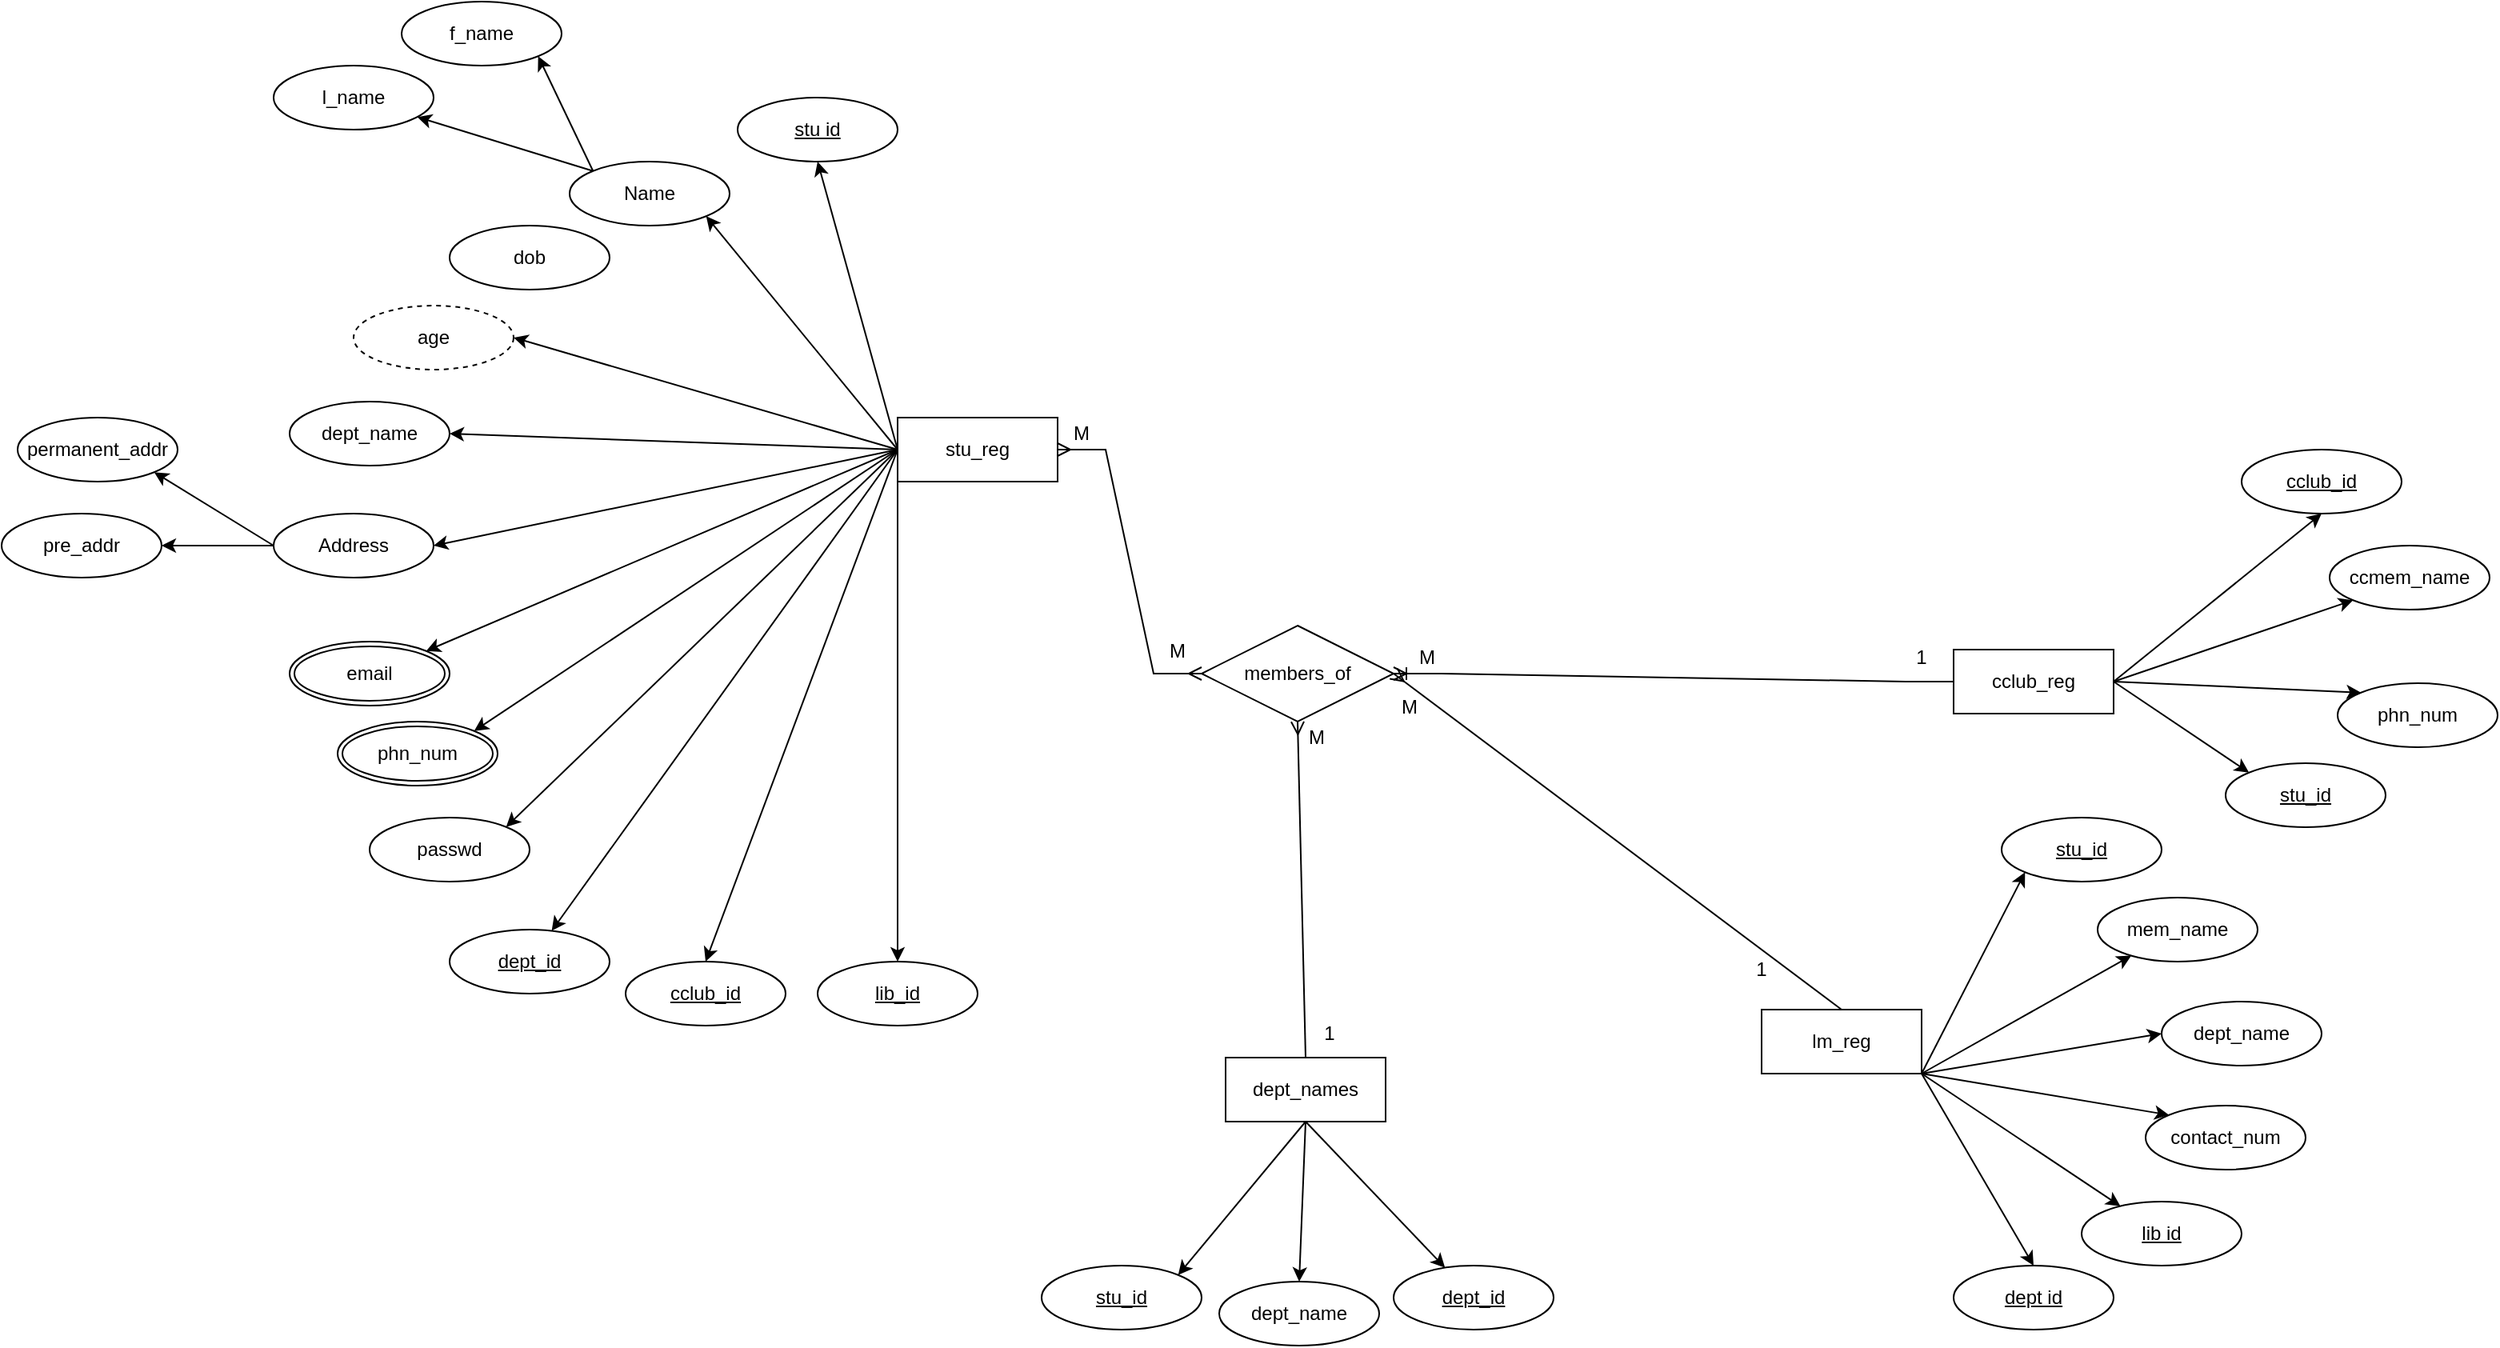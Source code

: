 <mxfile version="24.8.6">
  <diagram name="Page-1" id="FUyRpt19oXOtmJlVeC61">
    <mxGraphModel dx="3749" dy="1074" grid="1" gridSize="10" guides="1" tooltips="1" connect="1" arrows="1" fold="1" page="1" pageScale="1" pageWidth="850" pageHeight="1100" math="0" shadow="0">
      <root>
        <mxCell id="0" />
        <mxCell id="1" parent="0" />
        <mxCell id="2KL5Yd7e3QJ7qZri2CN5-1" value="stu id" style="ellipse;whiteSpace=wrap;html=1;align=center;fontStyle=4;" parent="1" vertex="1">
          <mxGeometry x="-420" y="150" width="100" height="40" as="geometry" />
        </mxCell>
        <mxCell id="2KL5Yd7e3QJ7qZri2CN5-2" value="f_name" style="ellipse;whiteSpace=wrap;html=1;align=center;" parent="1" vertex="1">
          <mxGeometry x="-630" y="90" width="100" height="40" as="geometry" />
        </mxCell>
        <mxCell id="2KL5Yd7e3QJ7qZri2CN5-3" value="members_of" style="shape=rhombus;perimeter=rhombusPerimeter;whiteSpace=wrap;html=1;align=center;" parent="1" vertex="1">
          <mxGeometry x="-130" y="480" width="120" height="60" as="geometry" />
        </mxCell>
        <mxCell id="2KL5Yd7e3QJ7qZri2CN5-11" style="rounded=0;orthogonalLoop=1;jettySize=auto;html=1;exitX=0;exitY=0.5;exitDx=0;exitDy=0;entryX=1;entryY=1;entryDx=0;entryDy=0;" parent="1" source="2KL5Yd7e3QJ7qZri2CN5-6" target="2KL5Yd7e3QJ7qZri2CN5-10" edge="1">
          <mxGeometry relative="1" as="geometry" />
        </mxCell>
        <mxCell id="2KL5Yd7e3QJ7qZri2CN5-14" style="rounded=0;orthogonalLoop=1;jettySize=auto;html=1;exitX=0;exitY=0.5;exitDx=0;exitDy=0;entryX=0.5;entryY=1;entryDx=0;entryDy=0;" parent="1" source="2KL5Yd7e3QJ7qZri2CN5-6" target="2KL5Yd7e3QJ7qZri2CN5-1" edge="1">
          <mxGeometry relative="1" as="geometry" />
        </mxCell>
        <mxCell id="2KL5Yd7e3QJ7qZri2CN5-16" style="rounded=0;orthogonalLoop=1;jettySize=auto;html=1;exitX=0;exitY=0.5;exitDx=0;exitDy=0;entryX=1;entryY=0.5;entryDx=0;entryDy=0;" parent="1" source="2KL5Yd7e3QJ7qZri2CN5-6" target="2KL5Yd7e3QJ7qZri2CN5-9" edge="1">
          <mxGeometry relative="1" as="geometry" />
        </mxCell>
        <mxCell id="2KL5Yd7e3QJ7qZri2CN5-20" style="rounded=0;orthogonalLoop=1;jettySize=auto;html=1;exitX=0;exitY=0.5;exitDx=0;exitDy=0;entryX=1;entryY=0.5;entryDx=0;entryDy=0;" parent="1" source="2KL5Yd7e3QJ7qZri2CN5-6" target="2KL5Yd7e3QJ7qZri2CN5-17" edge="1">
          <mxGeometry relative="1" as="geometry">
            <mxPoint x="-320" y="380" as="sourcePoint" />
          </mxGeometry>
        </mxCell>
        <mxCell id="2KL5Yd7e3QJ7qZri2CN5-21" style="rounded=0;orthogonalLoop=1;jettySize=auto;html=1;exitX=0;exitY=0.5;exitDx=0;exitDy=0;entryX=1;entryY=0;entryDx=0;entryDy=0;" parent="1" source="2KL5Yd7e3QJ7qZri2CN5-6" target="2KL5Yd7e3QJ7qZri2CN5-18" edge="1">
          <mxGeometry relative="1" as="geometry" />
        </mxCell>
        <mxCell id="2KL5Yd7e3QJ7qZri2CN5-22" style="rounded=0;orthogonalLoop=1;jettySize=auto;html=1;exitX=0;exitY=0.5;exitDx=0;exitDy=0;entryX=1;entryY=0;entryDx=0;entryDy=0;" parent="1" source="2KL5Yd7e3QJ7qZri2CN5-6" target="2KL5Yd7e3QJ7qZri2CN5-19" edge="1">
          <mxGeometry relative="1" as="geometry">
            <mxPoint x="-620" y="540" as="targetPoint" />
          </mxGeometry>
        </mxCell>
        <mxCell id="9Y6JlHBwCMwmrNG0bI4D-5" style="rounded=0;orthogonalLoop=1;jettySize=auto;html=1;exitX=0;exitY=0.5;exitDx=0;exitDy=0;entryX=1;entryY=0.5;entryDx=0;entryDy=0;" parent="1" source="2KL5Yd7e3QJ7qZri2CN5-6" target="9Y6JlHBwCMwmrNG0bI4D-4" edge="1">
          <mxGeometry relative="1" as="geometry" />
        </mxCell>
        <mxCell id="9Y6JlHBwCMwmrNG0bI4D-9" style="rounded=0;orthogonalLoop=1;jettySize=auto;html=1;exitX=0;exitY=0.5;exitDx=0;exitDy=0;" parent="1" source="2KL5Yd7e3QJ7qZri2CN5-6" target="9Y6JlHBwCMwmrNG0bI4D-8" edge="1">
          <mxGeometry relative="1" as="geometry" />
        </mxCell>
        <mxCell id="9Y6JlHBwCMwmrNG0bI4D-13" style="rounded=0;orthogonalLoop=1;jettySize=auto;html=1;exitX=0;exitY=0.5;exitDx=0;exitDy=0;entryX=0.5;entryY=0;entryDx=0;entryDy=0;" parent="1" source="2KL5Yd7e3QJ7qZri2CN5-6" target="9Y6JlHBwCMwmrNG0bI4D-11" edge="1">
          <mxGeometry relative="1" as="geometry" />
        </mxCell>
        <mxCell id="9Y6JlHBwCMwmrNG0bI4D-14" style="rounded=0;orthogonalLoop=1;jettySize=auto;html=1;exitX=0;exitY=0.5;exitDx=0;exitDy=0;" parent="1" source="2KL5Yd7e3QJ7qZri2CN5-6" target="9Y6JlHBwCMwmrNG0bI4D-12" edge="1">
          <mxGeometry relative="1" as="geometry" />
        </mxCell>
        <mxCell id="RbWCfdoK0NttepPL5Ol_-14" style="rounded=0;orthogonalLoop=1;jettySize=auto;html=1;exitX=0;exitY=0.5;exitDx=0;exitDy=0;entryX=1;entryY=0;entryDx=0;entryDy=0;" edge="1" parent="1" source="2KL5Yd7e3QJ7qZri2CN5-6" target="9Y6JlHBwCMwmrNG0bI4D-41">
          <mxGeometry relative="1" as="geometry" />
        </mxCell>
        <mxCell id="2KL5Yd7e3QJ7qZri2CN5-6" value="stu_reg" style="whiteSpace=wrap;html=1;align=center;" parent="1" vertex="1">
          <mxGeometry x="-320" y="350" width="100" height="40" as="geometry" />
        </mxCell>
        <mxCell id="2KL5Yd7e3QJ7qZri2CN5-8" value="l_name" style="ellipse;whiteSpace=wrap;html=1;align=center;" parent="1" vertex="1">
          <mxGeometry x="-710" y="130" width="100" height="40" as="geometry" />
        </mxCell>
        <mxCell id="2KL5Yd7e3QJ7qZri2CN5-9" value="age" style="ellipse;whiteSpace=wrap;html=1;align=center;dashed=1;" parent="1" vertex="1">
          <mxGeometry x="-660" y="280" width="100" height="40" as="geometry" />
        </mxCell>
        <mxCell id="2KL5Yd7e3QJ7qZri2CN5-12" style="rounded=0;orthogonalLoop=1;jettySize=auto;html=1;exitX=0;exitY=0;exitDx=0;exitDy=0;" parent="1" source="2KL5Yd7e3QJ7qZri2CN5-10" target="2KL5Yd7e3QJ7qZri2CN5-8" edge="1">
          <mxGeometry relative="1" as="geometry" />
        </mxCell>
        <mxCell id="2KL5Yd7e3QJ7qZri2CN5-13" style="rounded=0;orthogonalLoop=1;jettySize=auto;html=1;exitX=0;exitY=0;exitDx=0;exitDy=0;entryX=1;entryY=1;entryDx=0;entryDy=0;" parent="1" source="2KL5Yd7e3QJ7qZri2CN5-10" target="2KL5Yd7e3QJ7qZri2CN5-2" edge="1">
          <mxGeometry relative="1" as="geometry" />
        </mxCell>
        <mxCell id="2KL5Yd7e3QJ7qZri2CN5-10" value="Name" style="ellipse;whiteSpace=wrap;html=1;align=center;" parent="1" vertex="1">
          <mxGeometry x="-525" y="190" width="100" height="40" as="geometry" />
        </mxCell>
        <mxCell id="2KL5Yd7e3QJ7qZri2CN5-26" style="rounded=0;orthogonalLoop=1;jettySize=auto;html=1;exitX=0;exitY=0.5;exitDx=0;exitDy=0;entryX=1;entryY=0.5;entryDx=0;entryDy=0;" parent="1" source="2KL5Yd7e3QJ7qZri2CN5-17" target="2KL5Yd7e3QJ7qZri2CN5-25" edge="1">
          <mxGeometry relative="1" as="geometry" />
        </mxCell>
        <mxCell id="2KL5Yd7e3QJ7qZri2CN5-27" style="rounded=0;orthogonalLoop=1;jettySize=auto;html=1;exitX=0;exitY=0.5;exitDx=0;exitDy=0;entryX=1;entryY=1;entryDx=0;entryDy=0;" parent="1" source="2KL5Yd7e3QJ7qZri2CN5-17" target="2KL5Yd7e3QJ7qZri2CN5-24" edge="1">
          <mxGeometry relative="1" as="geometry" />
        </mxCell>
        <mxCell id="2KL5Yd7e3QJ7qZri2CN5-17" value="Address" style="ellipse;whiteSpace=wrap;html=1;align=center;" parent="1" vertex="1">
          <mxGeometry x="-710" y="410" width="100" height="40" as="geometry" />
        </mxCell>
        <mxCell id="2KL5Yd7e3QJ7qZri2CN5-18" value="email" style="ellipse;shape=doubleEllipse;margin=3;whiteSpace=wrap;html=1;align=center;" parent="1" vertex="1">
          <mxGeometry x="-700" y="490" width="100" height="40" as="geometry" />
        </mxCell>
        <mxCell id="2KL5Yd7e3QJ7qZri2CN5-19" value="phn_num" style="ellipse;shape=doubleEllipse;margin=3;whiteSpace=wrap;html=1;align=center;" parent="1" vertex="1">
          <mxGeometry x="-670" y="540" width="100" height="40" as="geometry" />
        </mxCell>
        <mxCell id="2KL5Yd7e3QJ7qZri2CN5-24" value="permanent_addr" style="ellipse;whiteSpace=wrap;html=1;align=center;" parent="1" vertex="1">
          <mxGeometry x="-870" y="350" width="100" height="40" as="geometry" />
        </mxCell>
        <mxCell id="2KL5Yd7e3QJ7qZri2CN5-25" value="pre_addr" style="ellipse;whiteSpace=wrap;html=1;align=center;" parent="1" vertex="1">
          <mxGeometry x="-880" y="410" width="100" height="40" as="geometry" />
        </mxCell>
        <mxCell id="9Y6JlHBwCMwmrNG0bI4D-31" style="rounded=0;orthogonalLoop=1;jettySize=auto;html=1;exitX=1;exitY=1;exitDx=0;exitDy=0;" parent="1" source="2KL5Yd7e3QJ7qZri2CN5-33" target="2KL5Yd7e3QJ7qZri2CN5-34" edge="1">
          <mxGeometry relative="1" as="geometry" />
        </mxCell>
        <mxCell id="9Y6JlHBwCMwmrNG0bI4D-32" style="rounded=0;orthogonalLoop=1;jettySize=auto;html=1;exitX=1;exitY=1;exitDx=0;exitDy=0;" parent="1" source="2KL5Yd7e3QJ7qZri2CN5-33" target="9Y6JlHBwCMwmrNG0bI4D-17" edge="1">
          <mxGeometry relative="1" as="geometry" />
        </mxCell>
        <mxCell id="9Y6JlHBwCMwmrNG0bI4D-33" style="rounded=0;orthogonalLoop=1;jettySize=auto;html=1;exitX=1;exitY=1;exitDx=0;exitDy=0;entryX=0;entryY=0;entryDx=0;entryDy=0;" parent="1" source="2KL5Yd7e3QJ7qZri2CN5-33" target="9Y6JlHBwCMwmrNG0bI4D-18" edge="1">
          <mxGeometry relative="1" as="geometry" />
        </mxCell>
        <mxCell id="9Y6JlHBwCMwmrNG0bI4D-34" style="rounded=0;orthogonalLoop=1;jettySize=auto;html=1;exitX=1;exitY=1;exitDx=0;exitDy=0;entryX=0;entryY=1;entryDx=0;entryDy=0;" parent="1" source="2KL5Yd7e3QJ7qZri2CN5-33" target="9Y6JlHBwCMwmrNG0bI4D-19" edge="1">
          <mxGeometry relative="1" as="geometry" />
        </mxCell>
        <mxCell id="RbWCfdoK0NttepPL5Ol_-16" style="rounded=0;orthogonalLoop=1;jettySize=auto;html=1;exitX=1;exitY=1;exitDx=0;exitDy=0;entryX=0;entryY=0.5;entryDx=0;entryDy=0;" edge="1" parent="1" source="2KL5Yd7e3QJ7qZri2CN5-33" target="RbWCfdoK0NttepPL5Ol_-15">
          <mxGeometry relative="1" as="geometry" />
        </mxCell>
        <mxCell id="RbWCfdoK0NttepPL5Ol_-18" style="rounded=0;orthogonalLoop=1;jettySize=auto;html=1;exitX=1;exitY=1;exitDx=0;exitDy=0;entryX=0.5;entryY=0;entryDx=0;entryDy=0;" edge="1" parent="1" source="2KL5Yd7e3QJ7qZri2CN5-33" target="RbWCfdoK0NttepPL5Ol_-17">
          <mxGeometry relative="1" as="geometry" />
        </mxCell>
        <mxCell id="2KL5Yd7e3QJ7qZri2CN5-33" value="lm_reg" style="whiteSpace=wrap;html=1;align=center;" parent="1" vertex="1">
          <mxGeometry x="220" y="720" width="100" height="40" as="geometry" />
        </mxCell>
        <mxCell id="2KL5Yd7e3QJ7qZri2CN5-34" value="lib id" style="ellipse;whiteSpace=wrap;html=1;align=center;fontStyle=4;" parent="1" vertex="1">
          <mxGeometry x="420" y="840" width="100" height="40" as="geometry" />
        </mxCell>
        <mxCell id="2KL5Yd7e3QJ7qZri2CN5-44" style="rounded=0;orthogonalLoop=1;jettySize=auto;html=1;exitX=0.5;exitY=1;exitDx=0;exitDy=0;" parent="1" source="2KL5Yd7e3QJ7qZri2CN5-38" target="2KL5Yd7e3QJ7qZri2CN5-42" edge="1">
          <mxGeometry relative="1" as="geometry" />
        </mxCell>
        <mxCell id="2KL5Yd7e3QJ7qZri2CN5-47" style="rounded=0;orthogonalLoop=1;jettySize=auto;html=1;exitX=0.5;exitY=1;exitDx=0;exitDy=0;entryX=0.5;entryY=0;entryDx=0;entryDy=0;" parent="1" source="2KL5Yd7e3QJ7qZri2CN5-38" target="2KL5Yd7e3QJ7qZri2CN5-40" edge="1">
          <mxGeometry relative="1" as="geometry" />
        </mxCell>
        <mxCell id="RbWCfdoK0NttepPL5Ol_-6" style="rounded=0;orthogonalLoop=1;jettySize=auto;html=1;exitX=0.5;exitY=1;exitDx=0;exitDy=0;entryX=1;entryY=0;entryDx=0;entryDy=0;" edge="1" parent="1" source="2KL5Yd7e3QJ7qZri2CN5-38" target="RbWCfdoK0NttepPL5Ol_-5">
          <mxGeometry relative="1" as="geometry" />
        </mxCell>
        <mxCell id="2KL5Yd7e3QJ7qZri2CN5-38" value="dept_names" style="whiteSpace=wrap;html=1;align=center;" parent="1" vertex="1">
          <mxGeometry x="-115" y="750" width="100" height="40" as="geometry" />
        </mxCell>
        <mxCell id="2KL5Yd7e3QJ7qZri2CN5-40" value="dept_name" style="ellipse;whiteSpace=wrap;html=1;align=center;" parent="1" vertex="1">
          <mxGeometry x="-119" y="890" width="100" height="40" as="geometry" />
        </mxCell>
        <mxCell id="2KL5Yd7e3QJ7qZri2CN5-42" value="dept_id" style="ellipse;whiteSpace=wrap;html=1;align=center;fontStyle=4;" parent="1" vertex="1">
          <mxGeometry x="-10" y="880" width="100" height="40" as="geometry" />
        </mxCell>
        <mxCell id="9Y6JlHBwCMwmrNG0bI4D-1" value="dob" style="ellipse;whiteSpace=wrap;html=1;align=center;" parent="1" vertex="1">
          <mxGeometry x="-600" y="230" width="100" height="40" as="geometry" />
        </mxCell>
        <mxCell id="9Y6JlHBwCMwmrNG0bI4D-4" value="dept_name" style="ellipse;whiteSpace=wrap;html=1;align=center;" parent="1" vertex="1">
          <mxGeometry x="-700" y="340" width="100" height="40" as="geometry" />
        </mxCell>
        <mxCell id="9Y6JlHBwCMwmrNG0bI4D-8" value="dept_id" style="ellipse;whiteSpace=wrap;html=1;align=center;fontStyle=4;" parent="1" vertex="1">
          <mxGeometry x="-600" y="670" width="100" height="40" as="geometry" />
        </mxCell>
        <mxCell id="9Y6JlHBwCMwmrNG0bI4D-10" value="" style="edgeStyle=entityRelationEdgeStyle;fontSize=12;html=1;endArrow=ERmany;startArrow=ERmany;rounded=0;entryX=0;entryY=0.5;entryDx=0;entryDy=0;" parent="1" target="2KL5Yd7e3QJ7qZri2CN5-3" edge="1">
          <mxGeometry width="100" height="100" relative="1" as="geometry">
            <mxPoint x="-220" y="370" as="sourcePoint" />
            <mxPoint x="-70" y="340" as="targetPoint" />
          </mxGeometry>
        </mxCell>
        <mxCell id="9Y6JlHBwCMwmrNG0bI4D-11" value="cclub_id" style="ellipse;whiteSpace=wrap;html=1;align=center;fontStyle=4;" parent="1" vertex="1">
          <mxGeometry x="-490" y="690" width="100" height="40" as="geometry" />
        </mxCell>
        <mxCell id="9Y6JlHBwCMwmrNG0bI4D-12" value="lib_id" style="ellipse;whiteSpace=wrap;html=1;align=center;fontStyle=4;" parent="1" vertex="1">
          <mxGeometry x="-370" y="690" width="100" height="40" as="geometry" />
        </mxCell>
        <mxCell id="9Y6JlHBwCMwmrNG0bI4D-17" value="mem_name" style="ellipse;whiteSpace=wrap;html=1;align=center;" parent="1" vertex="1">
          <mxGeometry x="430" y="650" width="100" height="40" as="geometry" />
        </mxCell>
        <mxCell id="9Y6JlHBwCMwmrNG0bI4D-18" value="contact_num" style="ellipse;whiteSpace=wrap;html=1;align=center;" parent="1" vertex="1">
          <mxGeometry x="460" y="780" width="100" height="40" as="geometry" />
        </mxCell>
        <mxCell id="9Y6JlHBwCMwmrNG0bI4D-19" value="stu_id" style="ellipse;whiteSpace=wrap;html=1;align=center;fontStyle=4;" parent="1" vertex="1">
          <mxGeometry x="370" y="600" width="100" height="40" as="geometry" />
        </mxCell>
        <mxCell id="9Y6JlHBwCMwmrNG0bI4D-22" value="" style="fontSize=12;html=1;endArrow=ERmany;rounded=0;entryX=1;entryY=0.5;entryDx=0;entryDy=0;exitX=0.5;exitY=0;exitDx=0;exitDy=0;" parent="1" source="2KL5Yd7e3QJ7qZri2CN5-33" target="2KL5Yd7e3QJ7qZri2CN5-3" edge="1">
          <mxGeometry width="100" height="100" relative="1" as="geometry">
            <mxPoint x="150" y="690" as="sourcePoint" />
            <mxPoint x="250" y="590" as="targetPoint" />
          </mxGeometry>
        </mxCell>
        <mxCell id="9Y6JlHBwCMwmrNG0bI4D-23" value="" style="fontSize=12;html=1;endArrow=ERmany;rounded=0;entryX=0.5;entryY=1;entryDx=0;entryDy=0;exitX=0.5;exitY=0;exitDx=0;exitDy=0;" parent="1" source="2KL5Yd7e3QJ7qZri2CN5-38" target="2KL5Yd7e3QJ7qZri2CN5-3" edge="1">
          <mxGeometry width="100" height="100" relative="1" as="geometry">
            <mxPoint x="125" y="770" as="sourcePoint" />
            <mxPoint x="-155" y="560" as="targetPoint" />
          </mxGeometry>
        </mxCell>
        <mxCell id="9Y6JlHBwCMwmrNG0bI4D-25" value="M" style="text;html=1;align=center;verticalAlign=middle;whiteSpace=wrap;rounded=0;" parent="1" vertex="1">
          <mxGeometry x="-235" y="345" width="60" height="30" as="geometry" />
        </mxCell>
        <mxCell id="9Y6JlHBwCMwmrNG0bI4D-26" value="M" style="text;html=1;align=center;verticalAlign=middle;whiteSpace=wrap;rounded=0;" parent="1" vertex="1">
          <mxGeometry x="-175" y="481" width="60" height="30" as="geometry" />
        </mxCell>
        <mxCell id="9Y6JlHBwCMwmrNG0bI4D-27" value="M" style="text;html=1;align=center;verticalAlign=middle;whiteSpace=wrap;rounded=0;" parent="1" vertex="1">
          <mxGeometry x="-88" y="535" width="60" height="30" as="geometry" />
        </mxCell>
        <mxCell id="9Y6JlHBwCMwmrNG0bI4D-28" value="1" style="text;html=1;align=center;verticalAlign=middle;whiteSpace=wrap;rounded=0;" parent="1" vertex="1">
          <mxGeometry x="-80" y="720" width="60" height="30" as="geometry" />
        </mxCell>
        <mxCell id="9Y6JlHBwCMwmrNG0bI4D-29" value="M" style="text;html=1;align=center;verticalAlign=middle;whiteSpace=wrap;rounded=0;" parent="1" vertex="1">
          <mxGeometry x="-30" y="516" width="60" height="30" as="geometry" />
        </mxCell>
        <mxCell id="9Y6JlHBwCMwmrNG0bI4D-30" value="1" style="text;html=1;align=center;verticalAlign=middle;whiteSpace=wrap;rounded=0;" parent="1" vertex="1">
          <mxGeometry x="190" y="680" width="60" height="30" as="geometry" />
        </mxCell>
        <mxCell id="RbWCfdoK0NttepPL5Ol_-7" style="rounded=0;orthogonalLoop=1;jettySize=auto;html=1;exitX=1;exitY=0.5;exitDx=0;exitDy=0;entryX=0.5;entryY=1;entryDx=0;entryDy=0;" edge="1" parent="1" source="9Y6JlHBwCMwmrNG0bI4D-35" target="9Y6JlHBwCMwmrNG0bI4D-40">
          <mxGeometry relative="1" as="geometry" />
        </mxCell>
        <mxCell id="RbWCfdoK0NttepPL5Ol_-8" style="rounded=0;orthogonalLoop=1;jettySize=auto;html=1;exitX=1;exitY=0.5;exitDx=0;exitDy=0;entryX=0;entryY=1;entryDx=0;entryDy=0;" edge="1" parent="1" source="9Y6JlHBwCMwmrNG0bI4D-35" target="9Y6JlHBwCMwmrNG0bI4D-38">
          <mxGeometry relative="1" as="geometry" />
        </mxCell>
        <mxCell id="RbWCfdoK0NttepPL5Ol_-10" style="rounded=0;orthogonalLoop=1;jettySize=auto;html=1;exitX=1;exitY=0.5;exitDx=0;exitDy=0;entryX=0;entryY=0;entryDx=0;entryDy=0;" edge="1" parent="1" source="9Y6JlHBwCMwmrNG0bI4D-35" target="9Y6JlHBwCMwmrNG0bI4D-36">
          <mxGeometry relative="1" as="geometry" />
        </mxCell>
        <mxCell id="RbWCfdoK0NttepPL5Ol_-11" style="rounded=0;orthogonalLoop=1;jettySize=auto;html=1;exitX=1;exitY=0.5;exitDx=0;exitDy=0;entryX=0;entryY=0;entryDx=0;entryDy=0;" edge="1" parent="1" source="9Y6JlHBwCMwmrNG0bI4D-35" target="RbWCfdoK0NttepPL5Ol_-4">
          <mxGeometry relative="1" as="geometry" />
        </mxCell>
        <mxCell id="9Y6JlHBwCMwmrNG0bI4D-35" value="cclub_reg" style="whiteSpace=wrap;html=1;align=center;" parent="1" vertex="1">
          <mxGeometry x="340" y="495" width="100" height="40" as="geometry" />
        </mxCell>
        <mxCell id="9Y6JlHBwCMwmrNG0bI4D-36" value="phn_num" style="ellipse;whiteSpace=wrap;html=1;align=center;" parent="1" vertex="1">
          <mxGeometry x="580" y="516" width="100" height="40" as="geometry" />
        </mxCell>
        <mxCell id="9Y6JlHBwCMwmrNG0bI4D-38" value="ccmem_name" style="ellipse;whiteSpace=wrap;html=1;align=center;" parent="1" vertex="1">
          <mxGeometry x="575" y="430" width="100" height="40" as="geometry" />
        </mxCell>
        <mxCell id="9Y6JlHBwCMwmrNG0bI4D-40" value="cclub_id" style="ellipse;whiteSpace=wrap;html=1;align=center;fontStyle=4;" parent="1" vertex="1">
          <mxGeometry x="520" y="370" width="100" height="40" as="geometry" />
        </mxCell>
        <mxCell id="9Y6JlHBwCMwmrNG0bI4D-41" value="passwd" style="ellipse;whiteSpace=wrap;html=1;align=center;" parent="1" vertex="1">
          <mxGeometry x="-650" y="600" width="100" height="40" as="geometry" />
        </mxCell>
        <mxCell id="RbWCfdoK0NttepPL5Ol_-1" value="" style="edgeStyle=entityRelationEdgeStyle;fontSize=12;html=1;endArrow=ERoneToMany;rounded=0;entryX=1;entryY=0.5;entryDx=0;entryDy=0;exitX=0;exitY=0.5;exitDx=0;exitDy=0;" edge="1" parent="1" source="9Y6JlHBwCMwmrNG0bI4D-35" target="2KL5Yd7e3QJ7qZri2CN5-3">
          <mxGeometry width="100" height="100" relative="1" as="geometry">
            <mxPoint x="-10" y="680" as="sourcePoint" />
            <mxPoint x="90" y="580" as="targetPoint" />
          </mxGeometry>
        </mxCell>
        <mxCell id="RbWCfdoK0NttepPL5Ol_-2" value="M" style="text;html=1;align=center;verticalAlign=middle;whiteSpace=wrap;rounded=0;" vertex="1" parent="1">
          <mxGeometry x="-19" y="485" width="60" height="30" as="geometry" />
        </mxCell>
        <mxCell id="RbWCfdoK0NttepPL5Ol_-3" value="1" style="text;html=1;align=center;verticalAlign=middle;whiteSpace=wrap;rounded=0;" vertex="1" parent="1">
          <mxGeometry x="290" y="485" width="60" height="30" as="geometry" />
        </mxCell>
        <mxCell id="RbWCfdoK0NttepPL5Ol_-4" value="stu_id" style="ellipse;whiteSpace=wrap;html=1;align=center;fontStyle=4;" vertex="1" parent="1">
          <mxGeometry x="510" y="566" width="100" height="40" as="geometry" />
        </mxCell>
        <mxCell id="RbWCfdoK0NttepPL5Ol_-5" value="stu_id" style="ellipse;whiteSpace=wrap;html=1;align=center;fontStyle=4;" vertex="1" parent="1">
          <mxGeometry x="-230" y="880" width="100" height="40" as="geometry" />
        </mxCell>
        <mxCell id="RbWCfdoK0NttepPL5Ol_-15" value="dept_name" style="ellipse;whiteSpace=wrap;html=1;align=center;" vertex="1" parent="1">
          <mxGeometry x="470" y="715" width="100" height="40" as="geometry" />
        </mxCell>
        <mxCell id="RbWCfdoK0NttepPL5Ol_-17" value="dept id" style="ellipse;whiteSpace=wrap;html=1;align=center;fontStyle=4;" vertex="1" parent="1">
          <mxGeometry x="340" y="880" width="100" height="40" as="geometry" />
        </mxCell>
      </root>
    </mxGraphModel>
  </diagram>
</mxfile>
